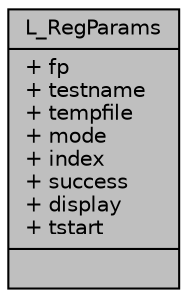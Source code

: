 digraph "L_RegParams"
{
 // LATEX_PDF_SIZE
  edge [fontname="Helvetica",fontsize="10",labelfontname="Helvetica",labelfontsize="10"];
  node [fontname="Helvetica",fontsize="10",shape=record];
  Node1 [label="{L_RegParams\n|+ fp\l+ testname\l+ tempfile\l+ mode\l+ index\l+ success\l+ display\l+ tstart\l|}",height=0.2,width=0.4,color="black", fillcolor="grey75", style="filled", fontcolor="black",tooltip=" "];
}
